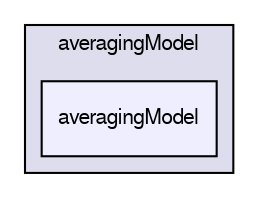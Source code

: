 digraph "/home/cgoniva/CFDEM/CFDEM-x.x-2.1.x/CFDEMcoupling-PUBLIC/src/lagrangian/cfdemParticle/subModels/averagingModel/averagingModel" {
  compound=true
  node [ fontsize="10", fontname="FreeSans"];
  edge [ labelfontsize="10", labelfontname="FreeSans"];
  subgraph clusterdir_2436c5e6fb7da85fbcc06dd5eb2ce0e4 {
    graph [ bgcolor="#ddddee", pencolor="black", label="averagingModel" fontname="FreeSans", fontsize="10", URL="dir_2436c5e6fb7da85fbcc06dd5eb2ce0e4.html"]
  dir_59b1b622e09f8153b87d9b72d2ecb92e [shape=box, label="averagingModel", style="filled", fillcolor="#eeeeff", pencolor="black", URL="dir_59b1b622e09f8153b87d9b72d2ecb92e.html"];
  }
}
